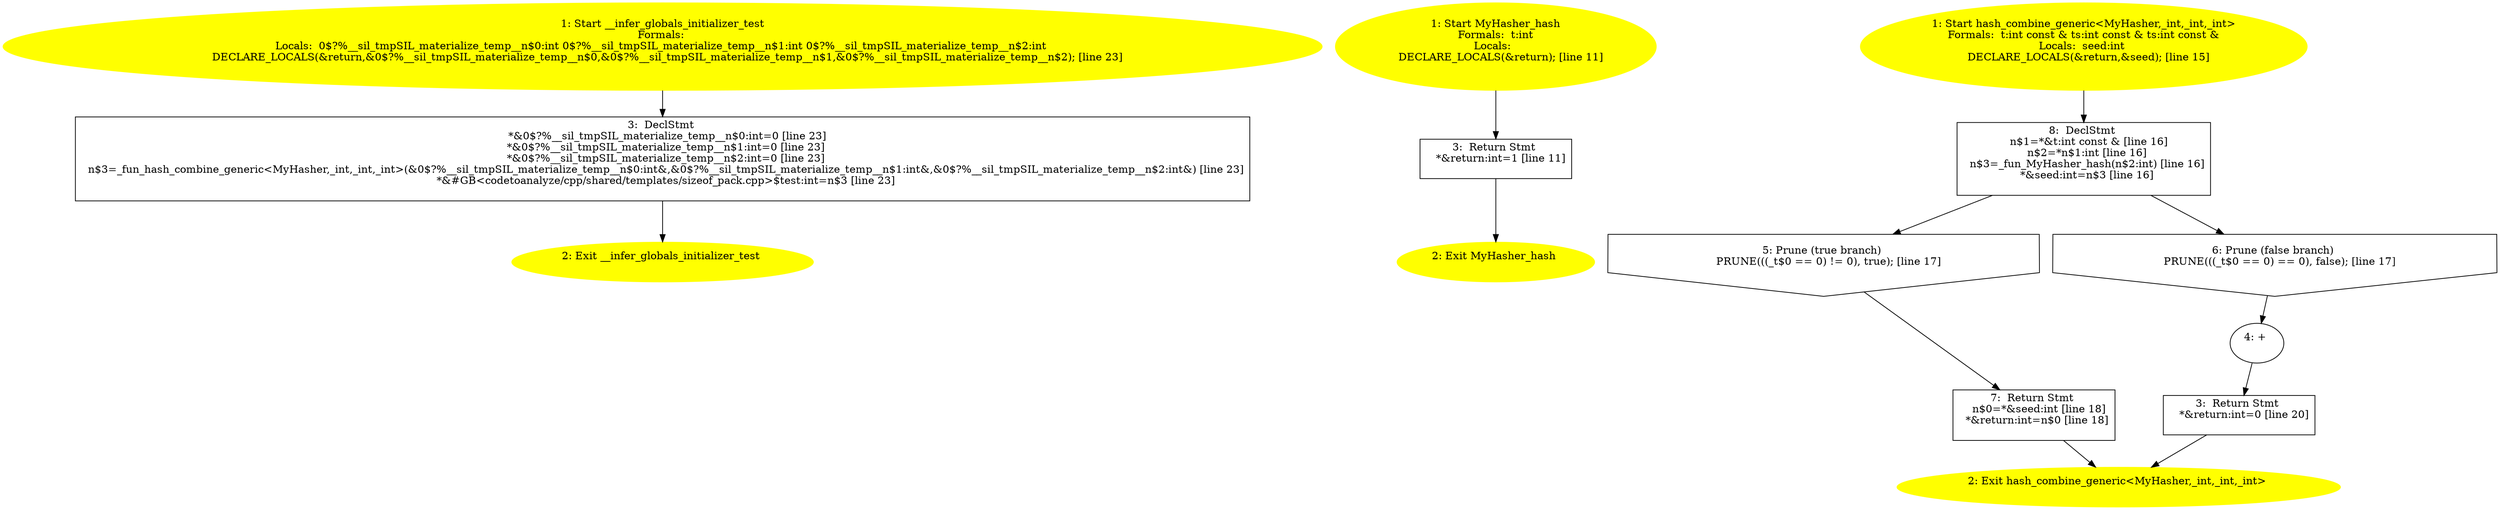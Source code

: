 /* @generated */
digraph iCFG {
"__infer_globals_initializer_test.19c6153ea70b713d8d2a1a0fd4ae91e3_1" [label="1: Start __infer_globals_initializer_test\nFormals: \nLocals:  0$?%__sil_tmpSIL_materialize_temp__n$0:int 0$?%__sil_tmpSIL_materialize_temp__n$1:int 0$?%__sil_tmpSIL_materialize_temp__n$2:int \n   DECLARE_LOCALS(&return,&0$?%__sil_tmpSIL_materialize_temp__n$0,&0$?%__sil_tmpSIL_materialize_temp__n$1,&0$?%__sil_tmpSIL_materialize_temp__n$2); [line 23]\n " color=yellow style=filled]
	

	 "__infer_globals_initializer_test.19c6153ea70b713d8d2a1a0fd4ae91e3_1" -> "__infer_globals_initializer_test.19c6153ea70b713d8d2a1a0fd4ae91e3_3" ;
"__infer_globals_initializer_test.19c6153ea70b713d8d2a1a0fd4ae91e3_2" [label="2: Exit __infer_globals_initializer_test \n  " color=yellow style=filled]
	

"__infer_globals_initializer_test.19c6153ea70b713d8d2a1a0fd4ae91e3_3" [label="3:  DeclStmt \n   *&0$?%__sil_tmpSIL_materialize_temp__n$0:int=0 [line 23]\n  *&0$?%__sil_tmpSIL_materialize_temp__n$1:int=0 [line 23]\n  *&0$?%__sil_tmpSIL_materialize_temp__n$2:int=0 [line 23]\n  n$3=_fun_hash_combine_generic<MyHasher,_int,_int,_int>(&0$?%__sil_tmpSIL_materialize_temp__n$0:int&,&0$?%__sil_tmpSIL_materialize_temp__n$1:int&,&0$?%__sil_tmpSIL_materialize_temp__n$2:int&) [line 23]\n  *&#GB<codetoanalyze/cpp/shared/templates/sizeof_pack.cpp>$test:int=n$3 [line 23]\n " shape="box"]
	

	 "__infer_globals_initializer_test.19c6153ea70b713d8d2a1a0fd4ae91e3_3" -> "__infer_globals_initializer_test.19c6153ea70b713d8d2a1a0fd4ae91e3_2" ;
"hash#MyHasher#(_ZN8MyHasher4hashEi).1eea369da12a365223bc03beb7f7b901_1" [label="1: Start MyHasher_hash\nFormals:  t:int\nLocals:  \n   DECLARE_LOCALS(&return); [line 11]\n " color=yellow style=filled]
	

	 "hash#MyHasher#(_ZN8MyHasher4hashEi).1eea369da12a365223bc03beb7f7b901_1" -> "hash#MyHasher#(_ZN8MyHasher4hashEi).1eea369da12a365223bc03beb7f7b901_3" ;
"hash#MyHasher#(_ZN8MyHasher4hashEi).1eea369da12a365223bc03beb7f7b901_2" [label="2: Exit MyHasher_hash \n  " color=yellow style=filled]
	

"hash#MyHasher#(_ZN8MyHasher4hashEi).1eea369da12a365223bc03beb7f7b901_3" [label="3:  Return Stmt \n   *&return:int=1 [line 11]\n " shape="box"]
	

	 "hash#MyHasher#(_ZN8MyHasher4hashEi).1eea369da12a365223bc03beb7f7b901_3" -> "hash#MyHasher#(_ZN8MyHasher4hashEi).1eea369da12a365223bc03beb7f7b901_2" ;
"hash_combine_generic<MyHasher,_int,_int,_int>#_Z20hash_combine_genericI8MyHasheriJiiEEiRKT0_DpRKT1_.3a83fee393c73f136d3b23cd9979468e_1" [label="1: Start hash_combine_generic<MyHasher,_int,_int,_int>\nFormals:  t:int const & ts:int const & ts:int const &\nLocals:  seed:int \n   DECLARE_LOCALS(&return,&seed); [line 15]\n " color=yellow style=filled]
	

	 "hash_combine_generic<MyHasher,_int,_int,_int>#_Z20hash_combine_genericI8MyHasheriJiiEEiRKT0_DpRKT1_.3a83fee393c73f136d3b23cd9979468e_1" -> "hash_combine_generic<MyHasher,_int,_int,_int>#_Z20hash_combine_genericI8MyHasheriJiiEEiRKT0_DpRKT1_.3a83fee393c73f136d3b23cd9979468e_8" ;
"hash_combine_generic<MyHasher,_int,_int,_int>#_Z20hash_combine_genericI8MyHasheriJiiEEiRKT0_DpRKT1_.3a83fee393c73f136d3b23cd9979468e_2" [label="2: Exit hash_combine_generic<MyHasher,_int,_int,_int> \n  " color=yellow style=filled]
	

"hash_combine_generic<MyHasher,_int,_int,_int>#_Z20hash_combine_genericI8MyHasheriJiiEEiRKT0_DpRKT1_.3a83fee393c73f136d3b23cd9979468e_3" [label="3:  Return Stmt \n   *&return:int=0 [line 20]\n " shape="box"]
	

	 "hash_combine_generic<MyHasher,_int,_int,_int>#_Z20hash_combine_genericI8MyHasheriJiiEEiRKT0_DpRKT1_.3a83fee393c73f136d3b23cd9979468e_3" -> "hash_combine_generic<MyHasher,_int,_int,_int>#_Z20hash_combine_genericI8MyHasheriJiiEEiRKT0_DpRKT1_.3a83fee393c73f136d3b23cd9979468e_2" ;
"hash_combine_generic<MyHasher,_int,_int,_int>#_Z20hash_combine_genericI8MyHasheriJiiEEiRKT0_DpRKT1_.3a83fee393c73f136d3b23cd9979468e_4" [label="4: + \n  " ]
	

	 "hash_combine_generic<MyHasher,_int,_int,_int>#_Z20hash_combine_genericI8MyHasheriJiiEEiRKT0_DpRKT1_.3a83fee393c73f136d3b23cd9979468e_4" -> "hash_combine_generic<MyHasher,_int,_int,_int>#_Z20hash_combine_genericI8MyHasheriJiiEEiRKT0_DpRKT1_.3a83fee393c73f136d3b23cd9979468e_3" ;
"hash_combine_generic<MyHasher,_int,_int,_int>#_Z20hash_combine_genericI8MyHasheriJiiEEiRKT0_DpRKT1_.3a83fee393c73f136d3b23cd9979468e_5" [label="5: Prune (true branch) \n   PRUNE(((_t$0 == 0) != 0), true); [line 17]\n " shape="invhouse"]
	

	 "hash_combine_generic<MyHasher,_int,_int,_int>#_Z20hash_combine_genericI8MyHasheriJiiEEiRKT0_DpRKT1_.3a83fee393c73f136d3b23cd9979468e_5" -> "hash_combine_generic<MyHasher,_int,_int,_int>#_Z20hash_combine_genericI8MyHasheriJiiEEiRKT0_DpRKT1_.3a83fee393c73f136d3b23cd9979468e_7" ;
"hash_combine_generic<MyHasher,_int,_int,_int>#_Z20hash_combine_genericI8MyHasheriJiiEEiRKT0_DpRKT1_.3a83fee393c73f136d3b23cd9979468e_6" [label="6: Prune (false branch) \n   PRUNE(((_t$0 == 0) == 0), false); [line 17]\n " shape="invhouse"]
	

	 "hash_combine_generic<MyHasher,_int,_int,_int>#_Z20hash_combine_genericI8MyHasheriJiiEEiRKT0_DpRKT1_.3a83fee393c73f136d3b23cd9979468e_6" -> "hash_combine_generic<MyHasher,_int,_int,_int>#_Z20hash_combine_genericI8MyHasheriJiiEEiRKT0_DpRKT1_.3a83fee393c73f136d3b23cd9979468e_4" ;
"hash_combine_generic<MyHasher,_int,_int,_int>#_Z20hash_combine_genericI8MyHasheriJiiEEiRKT0_DpRKT1_.3a83fee393c73f136d3b23cd9979468e_7" [label="7:  Return Stmt \n   n$0=*&seed:int [line 18]\n  *&return:int=n$0 [line 18]\n " shape="box"]
	

	 "hash_combine_generic<MyHasher,_int,_int,_int>#_Z20hash_combine_genericI8MyHasheriJiiEEiRKT0_DpRKT1_.3a83fee393c73f136d3b23cd9979468e_7" -> "hash_combine_generic<MyHasher,_int,_int,_int>#_Z20hash_combine_genericI8MyHasheriJiiEEiRKT0_DpRKT1_.3a83fee393c73f136d3b23cd9979468e_2" ;
"hash_combine_generic<MyHasher,_int,_int,_int>#_Z20hash_combine_genericI8MyHasheriJiiEEiRKT0_DpRKT1_.3a83fee393c73f136d3b23cd9979468e_8" [label="8:  DeclStmt \n   n$1=*&t:int const & [line 16]\n  n$2=*n$1:int [line 16]\n  n$3=_fun_MyHasher_hash(n$2:int) [line 16]\n  *&seed:int=n$3 [line 16]\n " shape="box"]
	

	 "hash_combine_generic<MyHasher,_int,_int,_int>#_Z20hash_combine_genericI8MyHasheriJiiEEiRKT0_DpRKT1_.3a83fee393c73f136d3b23cd9979468e_8" -> "hash_combine_generic<MyHasher,_int,_int,_int>#_Z20hash_combine_genericI8MyHasheriJiiEEiRKT0_DpRKT1_.3a83fee393c73f136d3b23cd9979468e_5" ;
	 "hash_combine_generic<MyHasher,_int,_int,_int>#_Z20hash_combine_genericI8MyHasheriJiiEEiRKT0_DpRKT1_.3a83fee393c73f136d3b23cd9979468e_8" -> "hash_combine_generic<MyHasher,_int,_int,_int>#_Z20hash_combine_genericI8MyHasheriJiiEEiRKT0_DpRKT1_.3a83fee393c73f136d3b23cd9979468e_6" ;
}
